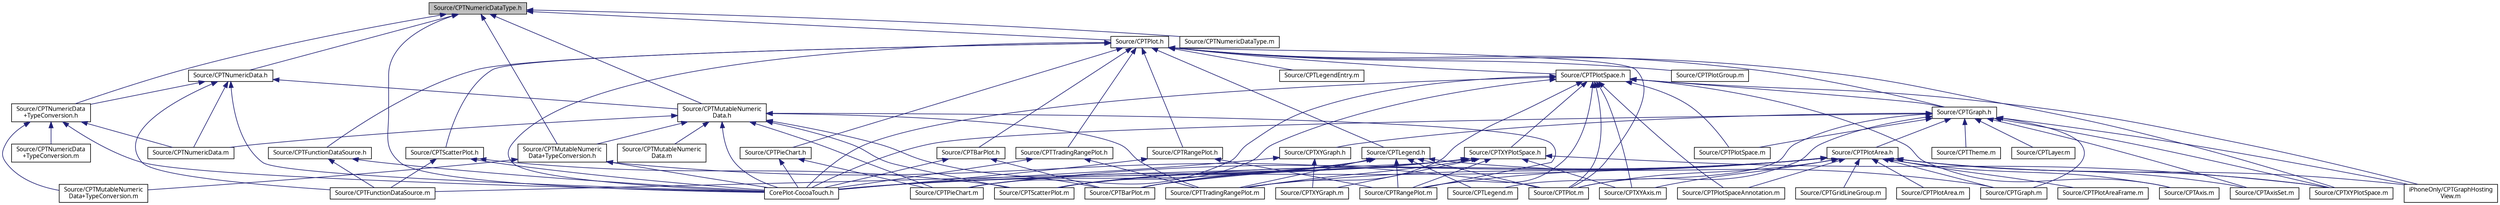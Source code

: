 digraph "Source/CPTNumericDataType.h"
{
 // LATEX_PDF_SIZE
  bgcolor="transparent";
  edge [fontname="Lucinda Grande",fontsize="10",labelfontname="Lucinda Grande",labelfontsize="10"];
  node [fontname="Lucinda Grande",fontsize="10",shape=record];
  Node1 [label="Source/CPTNumericDataType.h",height=0.2,width=0.4,color="black", fillcolor="grey75", style="filled", fontcolor="black",tooltip=" "];
  Node1 -> Node2 [dir="back",color="midnightblue",fontsize="10",style="solid",fontname="Lucinda Grande"];
  Node2 [label="CorePlot-CocoaTouch.h",height=0.2,width=0.4,color="black",URL="$_core_plot-_cocoa_touch_8h.html",tooltip=" "];
  Node1 -> Node3 [dir="back",color="midnightblue",fontsize="10",style="solid",fontname="Lucinda Grande"];
  Node3 [label="Source/CPTPlot.h",height=0.2,width=0.4,color="black",URL="$_c_p_t_plot_8h.html",tooltip=" "];
  Node3 -> Node2 [dir="back",color="midnightblue",fontsize="10",style="solid",fontname="Lucinda Grande"];
  Node3 -> Node4 [dir="back",color="midnightblue",fontsize="10",style="solid",fontname="Lucinda Grande"];
  Node4 [label="Source/CPTGraph.h",height=0.2,width=0.4,color="black",URL="$_c_p_t_graph_8h.html",tooltip=" "];
  Node4 -> Node2 [dir="back",color="midnightblue",fontsize="10",style="solid",fontname="Lucinda Grande"];
  Node4 -> Node5 [dir="back",color="midnightblue",fontsize="10",style="solid",fontname="Lucinda Grande"];
  Node5 [label="Source/CPTPlotArea.h",height=0.2,width=0.4,color="black",URL="$_c_p_t_plot_area_8h.html",tooltip=" "];
  Node5 -> Node2 [dir="back",color="midnightblue",fontsize="10",style="solid",fontname="Lucinda Grande"];
  Node5 -> Node6 [dir="back",color="midnightblue",fontsize="10",style="solid",fontname="Lucinda Grande"];
  Node6 [label="Source/CPTAxis.m",height=0.2,width=0.4,color="black",URL="$_c_p_t_axis_8m.html",tooltip=" "];
  Node5 -> Node7 [dir="back",color="midnightblue",fontsize="10",style="solid",fontname="Lucinda Grande"];
  Node7 [label="Source/CPTAxisSet.m",height=0.2,width=0.4,color="black",URL="$_c_p_t_axis_set_8m.html",tooltip=" "];
  Node5 -> Node8 [dir="back",color="midnightblue",fontsize="10",style="solid",fontname="Lucinda Grande"];
  Node8 [label="Source/CPTBarPlot.m",height=0.2,width=0.4,color="black",URL="$_c_p_t_bar_plot_8m.html",tooltip=" "];
  Node5 -> Node9 [dir="back",color="midnightblue",fontsize="10",style="solid",fontname="Lucinda Grande"];
  Node9 [label="Source/CPTGraph.m",height=0.2,width=0.4,color="black",URL="$_c_p_t_graph_8m.html",tooltip=" "];
  Node5 -> Node10 [dir="back",color="midnightblue",fontsize="10",style="solid",fontname="Lucinda Grande"];
  Node10 [label="Source/CPTGridLineGroup.m",height=0.2,width=0.4,color="black",URL="$_c_p_t_grid_line_group_8m.html",tooltip=" "];
  Node5 -> Node11 [dir="back",color="midnightblue",fontsize="10",style="solid",fontname="Lucinda Grande"];
  Node11 [label="Source/CPTPieChart.m",height=0.2,width=0.4,color="black",URL="$_c_p_t_pie_chart_8m.html",tooltip=" "];
  Node5 -> Node12 [dir="back",color="midnightblue",fontsize="10",style="solid",fontname="Lucinda Grande"];
  Node12 [label="Source/CPTPlot.m",height=0.2,width=0.4,color="black",URL="$_c_p_t_plot_8m.html",tooltip=" "];
  Node5 -> Node13 [dir="back",color="midnightblue",fontsize="10",style="solid",fontname="Lucinda Grande"];
  Node13 [label="Source/CPTPlotArea.m",height=0.2,width=0.4,color="black",URL="$_c_p_t_plot_area_8m.html",tooltip=" "];
  Node5 -> Node14 [dir="back",color="midnightblue",fontsize="10",style="solid",fontname="Lucinda Grande"];
  Node14 [label="Source/CPTPlotAreaFrame.m",height=0.2,width=0.4,color="black",URL="$_c_p_t_plot_area_frame_8m.html",tooltip=" "];
  Node5 -> Node15 [dir="back",color="midnightblue",fontsize="10",style="solid",fontname="Lucinda Grande"];
  Node15 [label="Source/CPTPlotSpaceAnnotation.m",height=0.2,width=0.4,color="black",URL="$_c_p_t_plot_space_annotation_8m.html",tooltip=" "];
  Node5 -> Node16 [dir="back",color="midnightblue",fontsize="10",style="solid",fontname="Lucinda Grande"];
  Node16 [label="Source/CPTRangePlot.m",height=0.2,width=0.4,color="black",URL="$_c_p_t_range_plot_8m.html",tooltip=" "];
  Node5 -> Node17 [dir="back",color="midnightblue",fontsize="10",style="solid",fontname="Lucinda Grande"];
  Node17 [label="Source/CPTScatterPlot.m",height=0.2,width=0.4,color="black",URL="$_c_p_t_scatter_plot_8m.html",tooltip=" "];
  Node5 -> Node18 [dir="back",color="midnightblue",fontsize="10",style="solid",fontname="Lucinda Grande"];
  Node18 [label="Source/CPTTradingRangePlot.m",height=0.2,width=0.4,color="black",URL="$_c_p_t_trading_range_plot_8m.html",tooltip=" "];
  Node5 -> Node19 [dir="back",color="midnightblue",fontsize="10",style="solid",fontname="Lucinda Grande"];
  Node19 [label="Source/CPTXYAxis.m",height=0.2,width=0.4,color="black",URL="$_c_p_t_x_y_axis_8m.html",tooltip=" "];
  Node5 -> Node20 [dir="back",color="midnightblue",fontsize="10",style="solid",fontname="Lucinda Grande"];
  Node20 [label="Source/CPTXYPlotSpace.m",height=0.2,width=0.4,color="black",URL="$_c_p_t_x_y_plot_space_8m.html",tooltip=" "];
  Node5 -> Node21 [dir="back",color="midnightblue",fontsize="10",style="solid",fontname="Lucinda Grande"];
  Node21 [label="iPhoneOnly/CPTGraphHosting\lView.m",height=0.2,width=0.4,color="black",URL="$_c_p_t_graph_hosting_view_8m.html",tooltip=" "];
  Node4 -> Node7 [dir="back",color="midnightblue",fontsize="10",style="solid",fontname="Lucinda Grande"];
  Node4 -> Node9 [dir="back",color="midnightblue",fontsize="10",style="solid",fontname="Lucinda Grande"];
  Node4 -> Node22 [dir="back",color="midnightblue",fontsize="10",style="solid",fontname="Lucinda Grande"];
  Node22 [label="Source/CPTLayer.m",height=0.2,width=0.4,color="black",URL="$_c_p_t_layer_8m.html",tooltip=" "];
  Node4 -> Node23 [dir="back",color="midnightblue",fontsize="10",style="solid",fontname="Lucinda Grande"];
  Node23 [label="Source/CPTLegend.m",height=0.2,width=0.4,color="black",URL="$_c_p_t_legend_8m.html",tooltip=" "];
  Node4 -> Node12 [dir="back",color="midnightblue",fontsize="10",style="solid",fontname="Lucinda Grande"];
  Node4 -> Node24 [dir="back",color="midnightblue",fontsize="10",style="solid",fontname="Lucinda Grande"];
  Node24 [label="Source/CPTPlotSpace.m",height=0.2,width=0.4,color="black",URL="$_c_p_t_plot_space_8m.html",tooltip=" "];
  Node4 -> Node25 [dir="back",color="midnightblue",fontsize="10",style="solid",fontname="Lucinda Grande"];
  Node25 [label="Source/CPTTheme.m",height=0.2,width=0.4,color="black",URL="$_c_p_t_theme_8m.html",tooltip=" "];
  Node4 -> Node26 [dir="back",color="midnightblue",fontsize="10",style="solid",fontname="Lucinda Grande"];
  Node26 [label="Source/CPTXYGraph.h",height=0.2,width=0.4,color="black",URL="$_c_p_t_x_y_graph_8h.html",tooltip=" "];
  Node26 -> Node2 [dir="back",color="midnightblue",fontsize="10",style="solid",fontname="Lucinda Grande"];
  Node26 -> Node27 [dir="back",color="midnightblue",fontsize="10",style="solid",fontname="Lucinda Grande"];
  Node27 [label="Source/CPTXYGraph.m",height=0.2,width=0.4,color="black",URL="$_c_p_t_x_y_graph_8m.html",tooltip=" "];
  Node4 -> Node20 [dir="back",color="midnightblue",fontsize="10",style="solid",fontname="Lucinda Grande"];
  Node4 -> Node21 [dir="back",color="midnightblue",fontsize="10",style="solid",fontname="Lucinda Grande"];
  Node3 -> Node28 [dir="back",color="midnightblue",fontsize="10",style="solid",fontname="Lucinda Grande"];
  Node28 [label="Source/CPTPlotSpace.h",height=0.2,width=0.4,color="black",URL="$_c_p_t_plot_space_8h.html",tooltip=" "];
  Node28 -> Node2 [dir="back",color="midnightblue",fontsize="10",style="solid",fontname="Lucinda Grande"];
  Node28 -> Node4 [dir="back",color="midnightblue",fontsize="10",style="solid",fontname="Lucinda Grande"];
  Node28 -> Node6 [dir="back",color="midnightblue",fontsize="10",style="solid",fontname="Lucinda Grande"];
  Node28 -> Node29 [dir="back",color="midnightblue",fontsize="10",style="solid",fontname="Lucinda Grande"];
  Node29 [label="Source/CPTXYPlotSpace.h",height=0.2,width=0.4,color="black",URL="$_c_p_t_x_y_plot_space_8h.html",tooltip=" "];
  Node29 -> Node2 [dir="back",color="midnightblue",fontsize="10",style="solid",fontname="Lucinda Grande"];
  Node29 -> Node8 [dir="back",color="midnightblue",fontsize="10",style="solid",fontname="Lucinda Grande"];
  Node29 -> Node30 [dir="back",color="midnightblue",fontsize="10",style="solid",fontname="Lucinda Grande"];
  Node30 [label="Source/CPTFunctionDataSource.m",height=0.2,width=0.4,color="black",URL="$_c_p_t_function_data_source_8m.html",tooltip=" "];
  Node29 -> Node16 [dir="back",color="midnightblue",fontsize="10",style="solid",fontname="Lucinda Grande"];
  Node29 -> Node17 [dir="back",color="midnightblue",fontsize="10",style="solid",fontname="Lucinda Grande"];
  Node29 -> Node18 [dir="back",color="midnightblue",fontsize="10",style="solid",fontname="Lucinda Grande"];
  Node29 -> Node19 [dir="back",color="midnightblue",fontsize="10",style="solid",fontname="Lucinda Grande"];
  Node29 -> Node27 [dir="back",color="midnightblue",fontsize="10",style="solid",fontname="Lucinda Grande"];
  Node29 -> Node20 [dir="back",color="midnightblue",fontsize="10",style="solid",fontname="Lucinda Grande"];
  Node28 -> Node11 [dir="back",color="midnightblue",fontsize="10",style="solid",fontname="Lucinda Grande"];
  Node28 -> Node12 [dir="back",color="midnightblue",fontsize="10",style="solid",fontname="Lucinda Grande"];
  Node28 -> Node24 [dir="back",color="midnightblue",fontsize="10",style="solid",fontname="Lucinda Grande"];
  Node28 -> Node15 [dir="back",color="midnightblue",fontsize="10",style="solid",fontname="Lucinda Grande"];
  Node28 -> Node16 [dir="back",color="midnightblue",fontsize="10",style="solid",fontname="Lucinda Grande"];
  Node28 -> Node17 [dir="back",color="midnightblue",fontsize="10",style="solid",fontname="Lucinda Grande"];
  Node28 -> Node18 [dir="back",color="midnightblue",fontsize="10",style="solid",fontname="Lucinda Grande"];
  Node28 -> Node19 [dir="back",color="midnightblue",fontsize="10",style="solid",fontname="Lucinda Grande"];
  Node28 -> Node21 [dir="back",color="midnightblue",fontsize="10",style="solid",fontname="Lucinda Grande"];
  Node3 -> Node31 [dir="back",color="midnightblue",fontsize="10",style="solid",fontname="Lucinda Grande"];
  Node31 [label="Source/CPTBarPlot.h",height=0.2,width=0.4,color="black",URL="$_c_p_t_bar_plot_8h.html",tooltip=" "];
  Node31 -> Node2 [dir="back",color="midnightblue",fontsize="10",style="solid",fontname="Lucinda Grande"];
  Node31 -> Node8 [dir="back",color="midnightblue",fontsize="10",style="solid",fontname="Lucinda Grande"];
  Node3 -> Node32 [dir="back",color="midnightblue",fontsize="10",style="solid",fontname="Lucinda Grande"];
  Node32 [label="Source/CPTLegend.h",height=0.2,width=0.4,color="black",URL="$_c_p_t_legend_8h.html",tooltip=" "];
  Node32 -> Node2 [dir="back",color="midnightblue",fontsize="10",style="solid",fontname="Lucinda Grande"];
  Node32 -> Node8 [dir="back",color="midnightblue",fontsize="10",style="solid",fontname="Lucinda Grande"];
  Node32 -> Node9 [dir="back",color="midnightblue",fontsize="10",style="solid",fontname="Lucinda Grande"];
  Node32 -> Node23 [dir="back",color="midnightblue",fontsize="10",style="solid",fontname="Lucinda Grande"];
  Node32 -> Node11 [dir="back",color="midnightblue",fontsize="10",style="solid",fontname="Lucinda Grande"];
  Node32 -> Node12 [dir="back",color="midnightblue",fontsize="10",style="solid",fontname="Lucinda Grande"];
  Node32 -> Node16 [dir="back",color="midnightblue",fontsize="10",style="solid",fontname="Lucinda Grande"];
  Node32 -> Node17 [dir="back",color="midnightblue",fontsize="10",style="solid",fontname="Lucinda Grande"];
  Node32 -> Node18 [dir="back",color="midnightblue",fontsize="10",style="solid",fontname="Lucinda Grande"];
  Node3 -> Node33 [dir="back",color="midnightblue",fontsize="10",style="solid",fontname="Lucinda Grande"];
  Node33 [label="Source/CPTFunctionDataSource.h",height=0.2,width=0.4,color="black",URL="$_c_p_t_function_data_source_8h.html",tooltip=" "];
  Node33 -> Node2 [dir="back",color="midnightblue",fontsize="10",style="solid",fontname="Lucinda Grande"];
  Node33 -> Node30 [dir="back",color="midnightblue",fontsize="10",style="solid",fontname="Lucinda Grande"];
  Node3 -> Node34 [dir="back",color="midnightblue",fontsize="10",style="solid",fontname="Lucinda Grande"];
  Node34 [label="Source/CPTScatterPlot.h",height=0.2,width=0.4,color="black",URL="$_c_p_t_scatter_plot_8h.html",tooltip=" "];
  Node34 -> Node2 [dir="back",color="midnightblue",fontsize="10",style="solid",fontname="Lucinda Grande"];
  Node34 -> Node30 [dir="back",color="midnightblue",fontsize="10",style="solid",fontname="Lucinda Grande"];
  Node34 -> Node17 [dir="back",color="midnightblue",fontsize="10",style="solid",fontname="Lucinda Grande"];
  Node3 -> Node35 [dir="back",color="midnightblue",fontsize="10",style="solid",fontname="Lucinda Grande"];
  Node35 [label="Source/CPTLegendEntry.m",height=0.2,width=0.4,color="black",URL="$_c_p_t_legend_entry_8m.html",tooltip=" "];
  Node3 -> Node36 [dir="back",color="midnightblue",fontsize="10",style="solid",fontname="Lucinda Grande"];
  Node36 [label="Source/CPTPieChart.h",height=0.2,width=0.4,color="black",URL="$_c_p_t_pie_chart_8h.html",tooltip=" "];
  Node36 -> Node2 [dir="back",color="midnightblue",fontsize="10",style="solid",fontname="Lucinda Grande"];
  Node36 -> Node11 [dir="back",color="midnightblue",fontsize="10",style="solid",fontname="Lucinda Grande"];
  Node3 -> Node12 [dir="back",color="midnightblue",fontsize="10",style="solid",fontname="Lucinda Grande"];
  Node3 -> Node37 [dir="back",color="midnightblue",fontsize="10",style="solid",fontname="Lucinda Grande"];
  Node37 [label="Source/CPTPlotGroup.m",height=0.2,width=0.4,color="black",URL="$_c_p_t_plot_group_8m.html",tooltip=" "];
  Node3 -> Node38 [dir="back",color="midnightblue",fontsize="10",style="solid",fontname="Lucinda Grande"];
  Node38 [label="Source/CPTRangePlot.h",height=0.2,width=0.4,color="black",URL="$_c_p_t_range_plot_8h.html",tooltip=" "];
  Node38 -> Node2 [dir="back",color="midnightblue",fontsize="10",style="solid",fontname="Lucinda Grande"];
  Node38 -> Node16 [dir="back",color="midnightblue",fontsize="10",style="solid",fontname="Lucinda Grande"];
  Node3 -> Node39 [dir="back",color="midnightblue",fontsize="10",style="solid",fontname="Lucinda Grande"];
  Node39 [label="Source/CPTTradingRangePlot.h",height=0.2,width=0.4,color="black",URL="$_c_p_t_trading_range_plot_8h.html",tooltip=" "];
  Node39 -> Node2 [dir="back",color="midnightblue",fontsize="10",style="solid",fontname="Lucinda Grande"];
  Node39 -> Node18 [dir="back",color="midnightblue",fontsize="10",style="solid",fontname="Lucinda Grande"];
  Node3 -> Node20 [dir="back",color="midnightblue",fontsize="10",style="solid",fontname="Lucinda Grande"];
  Node1 -> Node40 [dir="back",color="midnightblue",fontsize="10",style="solid",fontname="Lucinda Grande"];
  Node40 [label="Source/CPTMutableNumeric\lData.h",height=0.2,width=0.4,color="black",URL="$_c_p_t_mutable_numeric_data_8h.html",tooltip=" "];
  Node40 -> Node2 [dir="back",color="midnightblue",fontsize="10",style="solid",fontname="Lucinda Grande"];
  Node40 -> Node8 [dir="back",color="midnightblue",fontsize="10",style="solid",fontname="Lucinda Grande"];
  Node40 -> Node41 [dir="back",color="midnightblue",fontsize="10",style="solid",fontname="Lucinda Grande"];
  Node41 [label="Source/CPTMutableNumeric\lData+TypeConversion.h",height=0.2,width=0.4,color="black",URL="$_c_p_t_mutable_numeric_data_09_type_conversion_8h.html",tooltip=" "];
  Node41 -> Node2 [dir="back",color="midnightblue",fontsize="10",style="solid",fontname="Lucinda Grande"];
  Node41 -> Node42 [dir="back",color="midnightblue",fontsize="10",style="solid",fontname="Lucinda Grande"];
  Node42 [label="Source/CPTMutableNumeric\lData+TypeConversion.m",height=0.2,width=0.4,color="black",URL="$_c_p_t_mutable_numeric_data_09_type_conversion_8m.html",tooltip=" "];
  Node41 -> Node12 [dir="back",color="midnightblue",fontsize="10",style="solid",fontname="Lucinda Grande"];
  Node40 -> Node43 [dir="back",color="midnightblue",fontsize="10",style="solid",fontname="Lucinda Grande"];
  Node43 [label="Source/CPTMutableNumeric\lData.m",height=0.2,width=0.4,color="black",URL="$_c_p_t_mutable_numeric_data_8m.html",tooltip=" "];
  Node40 -> Node44 [dir="back",color="midnightblue",fontsize="10",style="solid",fontname="Lucinda Grande"];
  Node44 [label="Source/CPTNumericData.m",height=0.2,width=0.4,color="black",URL="$_c_p_t_numeric_data_8m.html",tooltip=" "];
  Node40 -> Node11 [dir="back",color="midnightblue",fontsize="10",style="solid",fontname="Lucinda Grande"];
  Node40 -> Node16 [dir="back",color="midnightblue",fontsize="10",style="solid",fontname="Lucinda Grande"];
  Node40 -> Node17 [dir="back",color="midnightblue",fontsize="10",style="solid",fontname="Lucinda Grande"];
  Node40 -> Node18 [dir="back",color="midnightblue",fontsize="10",style="solid",fontname="Lucinda Grande"];
  Node1 -> Node45 [dir="back",color="midnightblue",fontsize="10",style="solid",fontname="Lucinda Grande"];
  Node45 [label="Source/CPTNumericData.h",height=0.2,width=0.4,color="black",URL="$_c_p_t_numeric_data_8h.html",tooltip=" "];
  Node45 -> Node2 [dir="back",color="midnightblue",fontsize="10",style="solid",fontname="Lucinda Grande"];
  Node45 -> Node30 [dir="back",color="midnightblue",fontsize="10",style="solid",fontname="Lucinda Grande"];
  Node45 -> Node40 [dir="back",color="midnightblue",fontsize="10",style="solid",fontname="Lucinda Grande"];
  Node45 -> Node46 [dir="back",color="midnightblue",fontsize="10",style="solid",fontname="Lucinda Grande"];
  Node46 [label="Source/CPTNumericData\l+TypeConversion.h",height=0.2,width=0.4,color="black",URL="$_c_p_t_numeric_data_09_type_conversion_8h.html",tooltip=" "];
  Node46 -> Node2 [dir="back",color="midnightblue",fontsize="10",style="solid",fontname="Lucinda Grande"];
  Node46 -> Node42 [dir="back",color="midnightblue",fontsize="10",style="solid",fontname="Lucinda Grande"];
  Node46 -> Node47 [dir="back",color="midnightblue",fontsize="10",style="solid",fontname="Lucinda Grande"];
  Node47 [label="Source/CPTNumericData\l+TypeConversion.m",height=0.2,width=0.4,color="black",URL="$_c_p_t_numeric_data_09_type_conversion_8m.html",tooltip=" "];
  Node46 -> Node44 [dir="back",color="midnightblue",fontsize="10",style="solid",fontname="Lucinda Grande"];
  Node45 -> Node44 [dir="back",color="midnightblue",fontsize="10",style="solid",fontname="Lucinda Grande"];
  Node1 -> Node41 [dir="back",color="midnightblue",fontsize="10",style="solid",fontname="Lucinda Grande"];
  Node1 -> Node46 [dir="back",color="midnightblue",fontsize="10",style="solid",fontname="Lucinda Grande"];
  Node1 -> Node48 [dir="back",color="midnightblue",fontsize="10",style="solid",fontname="Lucinda Grande"];
  Node48 [label="Source/CPTNumericDataType.m",height=0.2,width=0.4,color="black",URL="$_c_p_t_numeric_data_type_8m.html",tooltip=" "];
}
